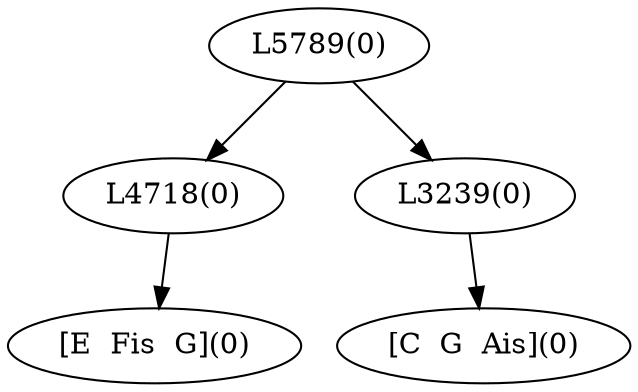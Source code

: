 digraph sample{
"L4718(0)"->"[E  Fis  G](0)"
"L3239(0)"->"[C  G  Ais](0)"
"L5789(0)"->"L4718(0)"
"L5789(0)"->"L3239(0)"
{rank = min; "L5789(0)"}
{rank = same; "L4718(0)"; "L3239(0)";}
{rank = max; "[C  G  Ais](0)"; "[E  Fis  G](0)";}
}
